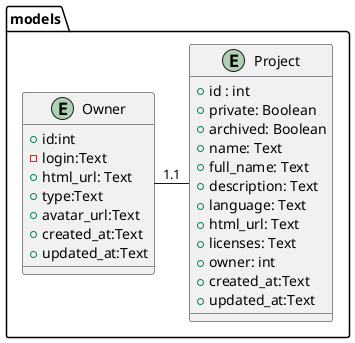 @startuml


package models {
    entity Owner{
        +id:int
        -login:Text
        +html_url: Text   
        +type:Text
        +avatar_url:Text
        +created_at:Text
        +updated_at:Text
    }

    entity Project{
        +id : int
        +private: Boolean
        +archived: Boolean
        +name: Text
        +full_name: Text
        +description: Text
        +language: Text
        +html_url: Text
        +licenses: Text
        +owner: int
        +created_at:Text
        +updated_at:Text
    }
    Owner  - "1.1" Project
}
@enduml